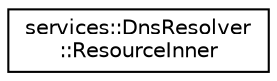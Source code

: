 digraph "Graphical Class Hierarchy"
{
 // INTERACTIVE_SVG=YES
  edge [fontname="Helvetica",fontsize="10",labelfontname="Helvetica",labelfontsize="10"];
  node [fontname="Helvetica",fontsize="10",shape=record];
  rankdir="LR";
  Node0 [label="services::DnsResolver\l::ResourceInner",height=0.2,width=0.4,color="black", fillcolor="white", style="filled",URL="$da/d93/structservices_1_1_dns_resolver_1_1_resource_inner.html"];
}
